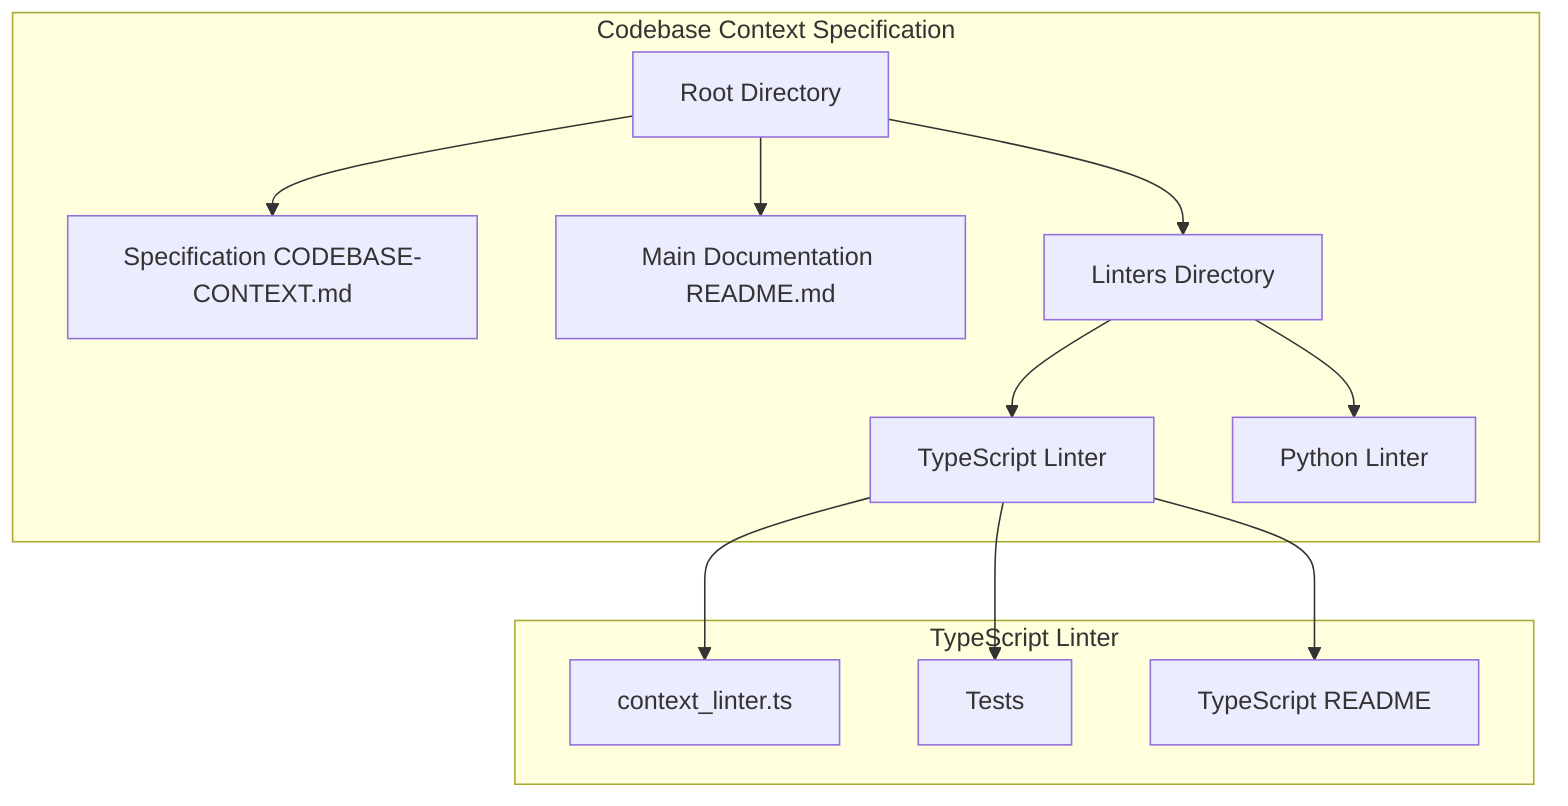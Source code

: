 graph TD
    subgraph "Codebase Context Specification"
        Root[Root Directory]
        Spec[Specification CODEBASE-CONTEXT.md]
        MainDoc[Main Documentation README.md]
        Linters[Linters Directory]
        TypeScript[TypeScript Linter]
        Python[Python Linter]
        
        Root --> Spec
        Root --> MainDoc
        Root --> Linters
        Linters --> TypeScript
        Linters --> Python
    end

    subgraph "TypeScript Linter"
        TSLinter[context_linter.ts]
        TSTests[Tests]
        TSREADME[TypeScript README]
        
        TypeScript --> TSLinter
        TypeScript --> TSTests
        TypeScript --> TSREADME
    end